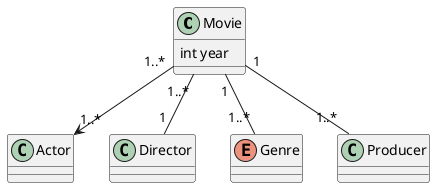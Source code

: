 @startuml movie

class Movie {
    int year
}
class Actor
class Director
enum Genre
class Producer

Movie "1..*" --> "1..*" Actor
Movie "1" -- "1..*" Genre
Movie "1..*" -- "1" Director
Movie "1" -- "1..*" Producer

@enduml